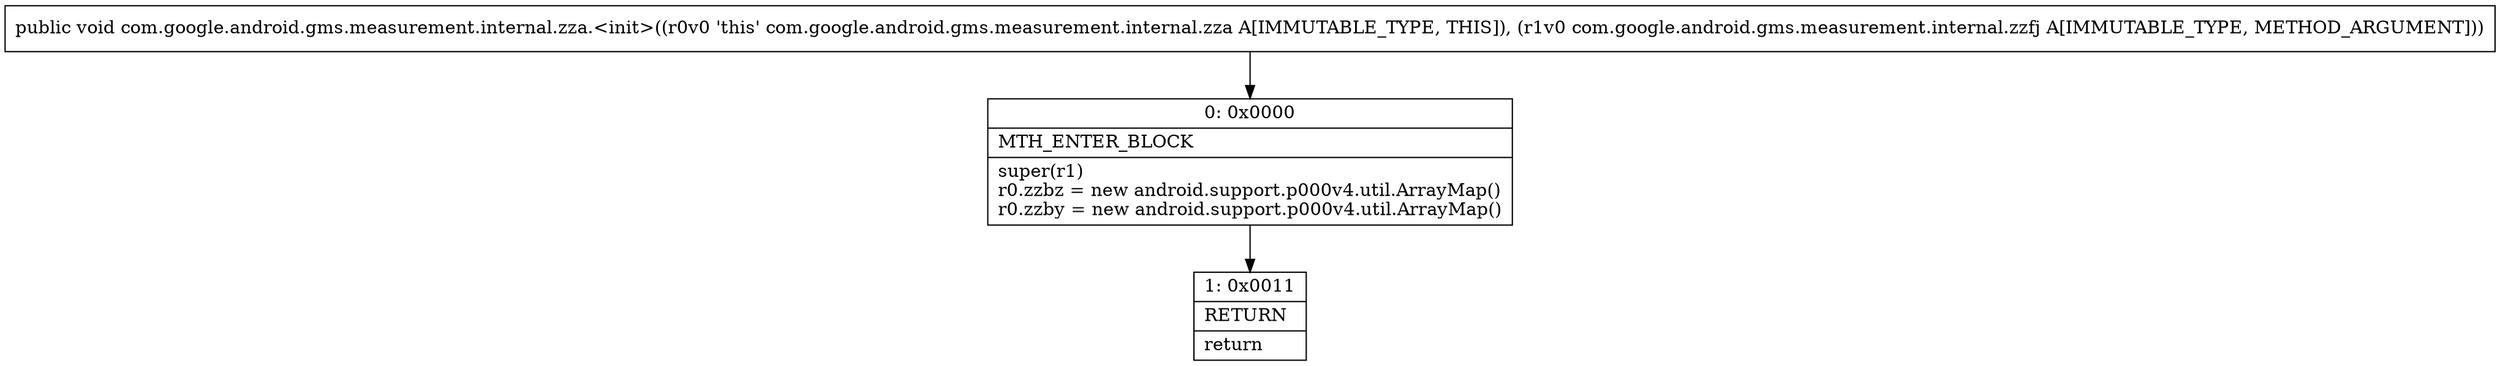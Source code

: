 digraph "CFG forcom.google.android.gms.measurement.internal.zza.\<init\>(Lcom\/google\/android\/gms\/measurement\/internal\/zzfj;)V" {
Node_0 [shape=record,label="{0\:\ 0x0000|MTH_ENTER_BLOCK\l|super(r1)\lr0.zzbz = new android.support.p000v4.util.ArrayMap()\lr0.zzby = new android.support.p000v4.util.ArrayMap()\l}"];
Node_1 [shape=record,label="{1\:\ 0x0011|RETURN\l|return\l}"];
MethodNode[shape=record,label="{public void com.google.android.gms.measurement.internal.zza.\<init\>((r0v0 'this' com.google.android.gms.measurement.internal.zza A[IMMUTABLE_TYPE, THIS]), (r1v0 com.google.android.gms.measurement.internal.zzfj A[IMMUTABLE_TYPE, METHOD_ARGUMENT])) }"];
MethodNode -> Node_0;
Node_0 -> Node_1;
}

